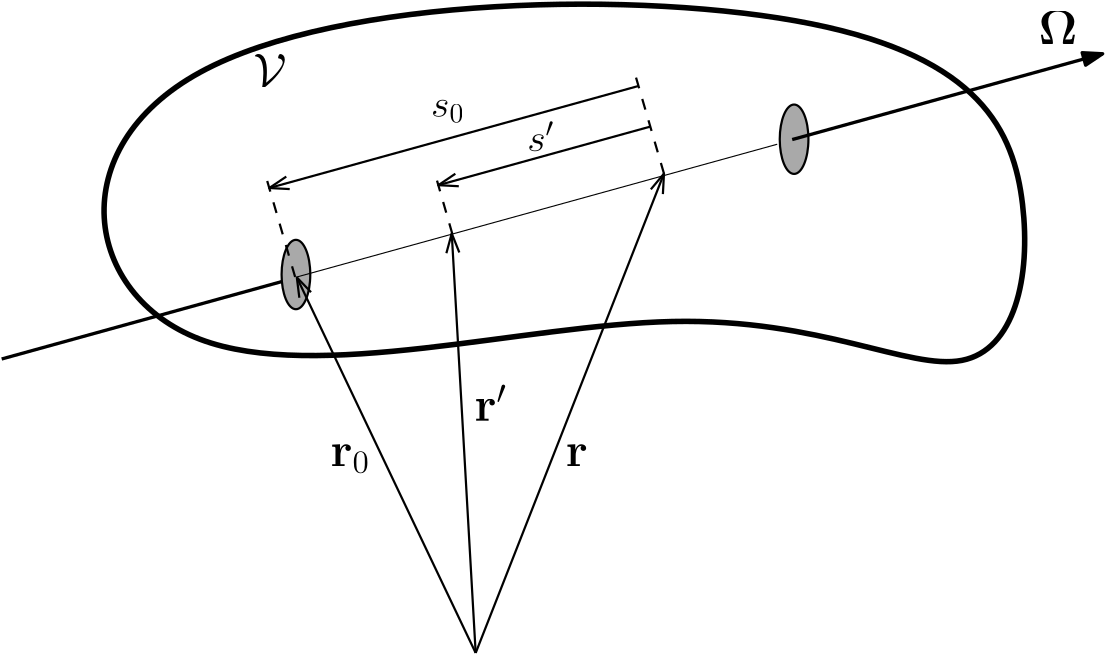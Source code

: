 <?xml version="1.0"?>
<!DOCTYPE ipe SYSTEM "ipe.dtd">
<ipe version="70010" creator="Ipe 7.0.10">
<info created="D:20110413140923" modified="D:20110413140923"/>
<ipestyle name="basic">
<symbol name="arrow/arc(spx)">
<path stroke="sym-stroke" fill="sym-stroke" pen="sym-pen">
0 0 m
-1 0.333 l
-1 -0.333 l
h
</path>
</symbol>
<symbol name="arrow/farc(spx)">
<path stroke="sym-stroke" fill="white" pen="sym-pen">
0 0 m
-1 0.333 l
-1 -0.333 l
h
</path>
</symbol>
<symbol name="mark/circle(sx)" transformations="translations">
<path fill="sym-stroke">
0.6 0 0 0.6 0 0 e
0.4 0 0 0.4 0 0 e
</path>
</symbol>
<symbol name="mark/disk(sx)" transformations="translations">
<path fill="sym-stroke">
0.6 0 0 0.6 0 0 e
</path>
</symbol>
<symbol name="mark/fdisk(sfx)" transformations="translations">
<group>
<path fill="sym-stroke" fillrule="eofill">
0.6 0 0 0.6 0 0 e
0.4 0 0 0.4 0 0 e
</path>
<path fill="sym-fill">
0.4 0 0 0.4 0 0 e
</path>
</group>
</symbol>
<symbol name="mark/box(sx)" transformations="translations">
<path fill="sym-stroke" fillrule="eofill">
-0.6 -0.6 m
0.6 -0.6 l
0.6 0.6 l
-0.6 0.6 l
h
-0.4 -0.4 m
0.4 -0.4 l
0.4 0.4 l
-0.4 0.4 l
h
</path>
</symbol>
<symbol name="mark/square(sx)" transformations="translations">
<path fill="sym-stroke">
-0.6 -0.6 m
0.6 -0.6 l
0.6 0.6 l
-0.6 0.6 l
h
</path>
</symbol>
<symbol name="mark/fsquare(sfx)" transformations="translations">
<group>
<path fill="sym-stroke" fillrule="eofill">
-0.6 -0.6 m
0.6 -0.6 l
0.6 0.6 l
-0.6 0.6 l
h
-0.4 -0.4 m
0.4 -0.4 l
0.4 0.4 l
-0.4 0.4 l
h
</path>
<path fill="sym-fill">
-0.4 -0.4 m
0.4 -0.4 l
0.4 0.4 l
-0.4 0.4 l
h
</path>
</group>
</symbol>
<symbol name="mark/cross(sx)" transformations="translations">
<group>
<path fill="sym-stroke">
-0.43 -0.57 m
0.57 0.43 l
0.43 0.57 l
-0.57 -0.43 l
h
</path>
<path fill="sym-stroke">
-0.43 0.57 m
0.57 -0.43 l
0.43 -0.57 l
-0.57 0.43 l
h
</path>
</group>
</symbol>
<symbol name="arrow/fnormal(spx)">
<path stroke="sym-stroke" fill="white" pen="sym-pen">
0 0 m
-1 0.333 l
-1 -0.333 l
h
</path>
</symbol>
<symbol name="arrow/pointed(spx)">
<path stroke="sym-stroke" fill="sym-stroke" pen="sym-pen">
0 0 m
-1 0.333 l
-0.8 0 l
-1 -0.333 l
h
</path>
</symbol>
<symbol name="arrow/fpointed(spx)">
<path stroke="sym-stroke" fill="white" pen="sym-pen">
0 0 m
-1 0.333 l
-0.8 0 l
-1 -0.333 l
h
</path>
</symbol>
<symbol name="arrow/linear(spx)">
<path stroke="sym-stroke" pen="sym-pen">
-1 0.333 m
0 0 l
-1 -0.333 l
</path>
</symbol>
<symbol name="arrow/fdouble(spx)">
<path stroke="sym-stroke" fill="white" pen="sym-pen">
0 0 m
-1 0.333 l
-1 -0.333 l
h
-1 0 m
-2 0.333 l
-2 -0.333 l
h
</path>
</symbol>
<symbol name="arrow/double(spx)">
<path stroke="sym-stroke" fill="sym-stroke" pen="sym-pen">
0 0 m
-1 0.333 l
-1 -0.333 l
h
-1 0 m
-2 0.333 l
-2 -0.333 l
h
</path>
</symbol>
<pen name="heavier" value="0.8"/>
<pen name="fat" value="1.2"/>
<pen name="ultrafat" value="2"/>
<symbolsize name="large" value="5"/>
<symbolsize name="small" value="2"/>
<symbolsize name="tiny" value="1.1"/>
<arrowsize name="large" value="10"/>
<arrowsize name="small" value="5"/>
<arrowsize name="tiny" value="3"/>
<color name="red" value="1 0 0"/>
<color name="green" value="0 1 0"/>
<color name="blue" value="0 0 1"/>
<color name="yellow" value="1 1 0"/>
<color name="orange" value="1 0.647 0"/>
<color name="gold" value="1 0.843 0"/>
<color name="purple" value="0.627 0.125 0.941"/>
<color name="gray" value="0.745"/>
<color name="brown" value="0.647 0.165 0.165"/>
<color name="navy" value="0 0 0.502"/>
<color name="pink" value="1 0.753 0.796"/>
<color name="seagreen" value="0.18 0.545 0.341"/>
<color name="turquoise" value="0.251 0.878 0.816"/>
<color name="violet" value="0.933 0.51 0.933"/>
<color name="darkblue" value="0 0 0.545"/>
<color name="darkcyan" value="0 0.545 0.545"/>
<color name="darkgray" value="0.663"/>
<color name="darkgreen" value="0 0.392 0"/>
<color name="darkmagenta" value="0.545 0 0.545"/>
<color name="darkorange" value="1 0.549 0"/>
<color name="darkred" value="0.545 0 0"/>
<color name="lightblue" value="0.678 0.847 0.902"/>
<color name="lightcyan" value="0.878 1 1"/>
<color name="lightgray" value="0.827"/>
<color name="lightgreen" value="0.565 0.933 0.565"/>
<color name="lightyellow" value="1 1 0.878"/>
<dashstyle name="dashed" value="[4] 0"/>
<dashstyle name="dotted" value="[1 3] 0"/>
<dashstyle name="dash dotted" value="[4 2 1 2] 0"/>
<dashstyle name="dash dot dotted" value="[4 2 1 2 1 2] 0"/>
<textsize name="large" value="\large"/>
<textsize name="Large" value="\Large"/>
<textsize name="LARGE" value="\LARGE"/>
<textsize name="huge" value="\huge"/>
<textsize name="Huge" value="\Huge"/>
<textsize name="small" value="\small"/>
<textsize name="footnote" value="\footnotesize"/>
<textsize name="tiny" value="\tiny"/>
<textstyle name="center" begin="\begin{center}" end="\end{center}"/>
<textstyle name="itemize" begin="\begin{itemize}" end="\end{itemize}"/>
<textstyle name="item" begin="\begin{itemize}\item{}" end="\end{itemize}"/>
<gridsize name="4 pts" value="4"/>
<gridsize name="8 pts (~3 mm)" value="8"/>
<gridsize name="16 pts (~6 mm)" value="16"/>
<gridsize name="32 pts (~12 mm)" value="32"/>
<gridsize name="10 pts (~3.5 mm)" value="10"/>
<gridsize name="20 pts (~7 mm)" value="20"/>
<gridsize name="14 pts (~5 mm)" value="14"/>
<gridsize name="28 pts (~10 mm)" value="28"/>
<gridsize name="56 pts (~20 mm)" value="56"/>
<anglesize name="90 deg" value="90"/>
<anglesize name="60 deg" value="60"/>
<anglesize name="45 deg" value="45"/>
<anglesize name="30 deg" value="30"/>
<anglesize name="22.5 deg" value="22.5"/>
<tiling name="falling" angle="-60" step="4" width="1"/>
<tiling name="rising" angle="30" step="4" width="1"/>
</ipestyle>
<page>
<layer name="alpha"/>
<view layers="alpha" active="alpha"/>
<path layer="alpha" stroke="black" pen="ultrafat">
471.991 322.601
489.978 401.132
453.329 480.543
126.065 474.171
151.517 315.747
376.406 379.041 u
</path>
<path matrix="0.629971 0 0 0.629971 79.825 138.347" stroke="black" pen="fat">
53.2381 328.973 m
215.726 373.883 l
</path>
<path matrix="0.588081 0 0 1.42285 89.7832 -157.752" stroke="black" fill="darkgray" pen="heavier">
8.77862 0 0 8.77862 220.233 375.128 e
</path>
<path matrix="0.588081 0 0 1.42285 269.119 -109.049" stroke="black" fill="darkgray" pen="heavier">
8.77862 0 0 8.77862 220.233 375.128 e
</path>
<path stroke="black" fill="white" pen="heavier" arrow="linear/normal">
284.007 239.76 m
219.621 374.959 l
</path>
<path matrix="0.683617 0 0 0.683617 125.445 134.437" stroke="black" pen="fat" arrow="normal/normal">
398.618 424.431 m
562.114 469.619 l
</path>
<path matrix="0.944897 0 0 0.944897 15.9106 21.8634" stroke="black">
215.726 373.883 m
398.618 424.431 l
</path>
<path matrix="-1.05284 0 0 1.27635 583.021 -66.259" stroke="black" fill="white" pen="heavier" arrow="linear/normal">
284.007 239.76 m
219.621 374.959 l
</path>
<text matrix="1 0 0 1 -6.82749 -126.991" transformations="translations" pos="323.227 433.988" stroke="black" type="label" width="7.91" height="7.651" depth="0" valign="baseline" size="LARGE">$\mathbf{r}$</text>
<path matrix="0.133817 0 0 1.11711 246.002 -28.08" stroke="black" fill="white" pen="heavier" arrow="linear/normal">
284.007 239.76 m
219.621 374.959 l
</path>
<text matrix="1 0 0 1 -39.5995 -110.605" transformations="translations" pos="323.227 433.988" stroke="black" type="label" width="11.696" height="12.889" depth="0" valign="baseline" size="LARGE">$\mathbf{r}&apos;$</text>
<text matrix="1 0 0 1 -91.4889 -126.991" transformations="translations" pos="323.227 433.988" stroke="black" type="label" width="14.261" height="7.654" depth="2.58" valign="baseline" size="LARGE">$\mathbf{r}_0$</text>
<text transformations="translations" pos="203.974 443.547" stroke="black" type="label" width="11.965" height="11.764" depth="0" valign="baseline" size="LARGE">$\mathcal{V}$</text>
<text matrix="1 0 0 1 -2.731 -9.55849" transformations="translations" pos="489.363 468.581" stroke="black" type="label" width="13.988" height="11.812" depth="0" valign="baseline" size="LARGE">$\mathbf{\Omega}$</text>
<path stroke="black" fill="darkgray" dash="dashed" pen="heavier">
351.795 412.321 m
341.494 447.738 l
</path>
<path matrix="1 0 0 1 -132.781 -37.2107" stroke="black" fill="darkgray" dash="dashed" pen="heavier">
351.795 412.321 m
341.494 447.738 l
</path>
<path stroke="black" fill="darkgray" dash="dashed" pen="heavier">
275.61 390.583 m
269.68 411.243 l
</path>
<path stroke="black" pen="heavier" rarrow="linear/normal">
209.697 407.142 m
342.617 443.879 l
</path>
<path stroke="black" fill="darkgray" pen="heavier" arrow="linear/normal">
346.869 429.256 m
270.563 408.166 l
</path>
<text matrix="1 0 0 1 -15.331 -4.3507" transformations="translations" pos="283.275 437.181" stroke="black" type="label" width="12.096" height="6.179" depth="2.15" valign="baseline" size="Large">$s_0$</text>
<text matrix="1 0 0 1 19.2676 -16.7809" transformations="translations" pos="283.275 437.181" stroke="black" type="label" width="9.855" height="10.741" depth="0" valign="baseline" size="Large">$s&apos;$</text>
</page>
</ipe>
